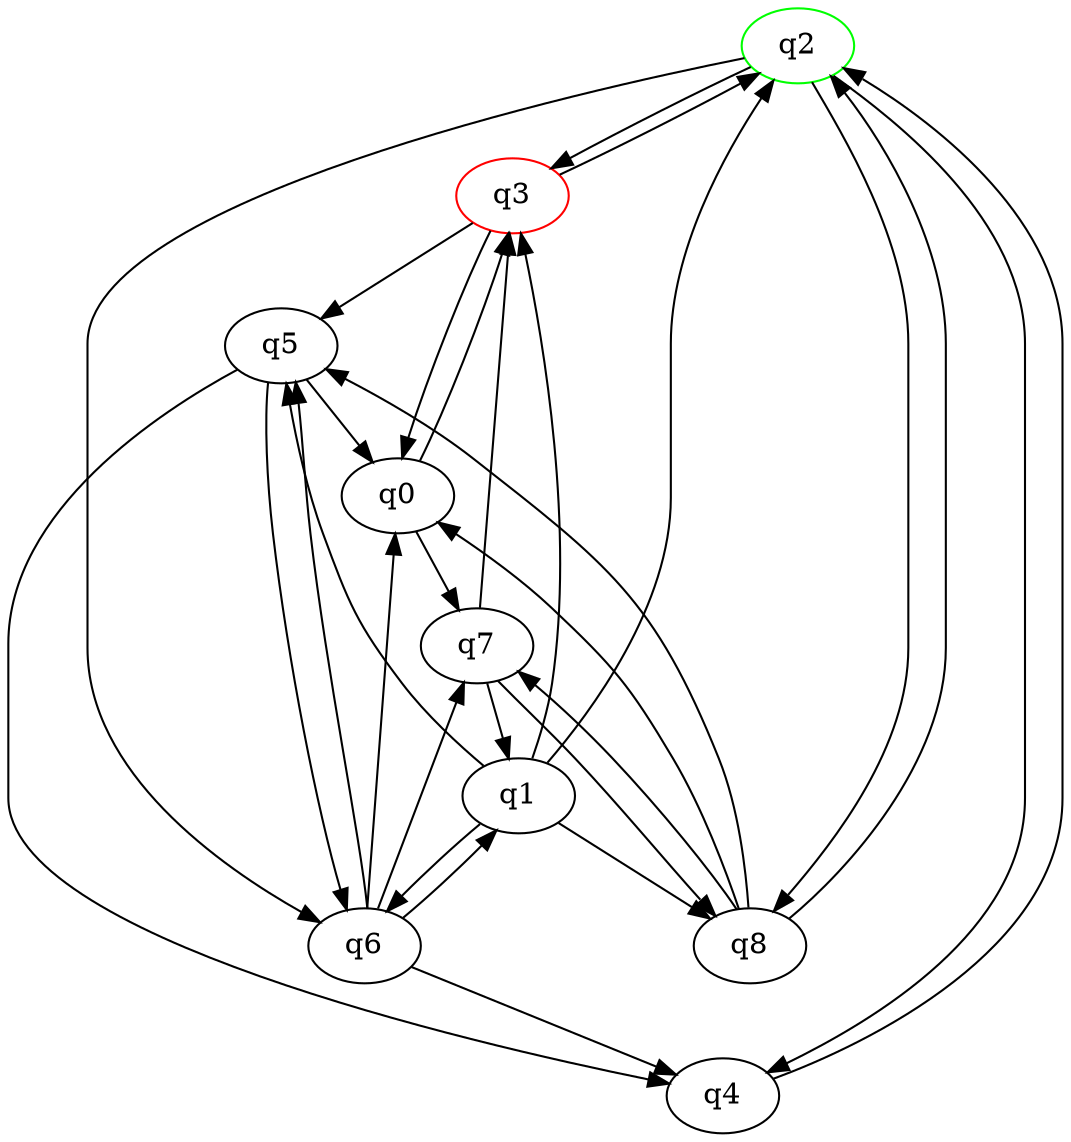 digraph A{
q2 [initial=1,color=green];
q3 [final=1,color=red];
q0 -> q3;
q0 -> q7;
q1 -> q2;
q1 -> q3;
q1 -> q5;
q1 -> q6;
q1 -> q8;
q2 -> q3;
q2 -> q4;
q2 -> q6;
q2 -> q8;
q3 -> q0;
q3 -> q2;
q3 -> q5;
q4 -> q2;
q5 -> q0;
q5 -> q4;
q5 -> q6;
q6 -> q0;
q6 -> q1;
q6 -> q4;
q6 -> q5;
q6 -> q7;
q7 -> q1;
q7 -> q3;
q7 -> q8;
q8 -> q0;
q8 -> q2;
q8 -> q5;
q8 -> q7;
}